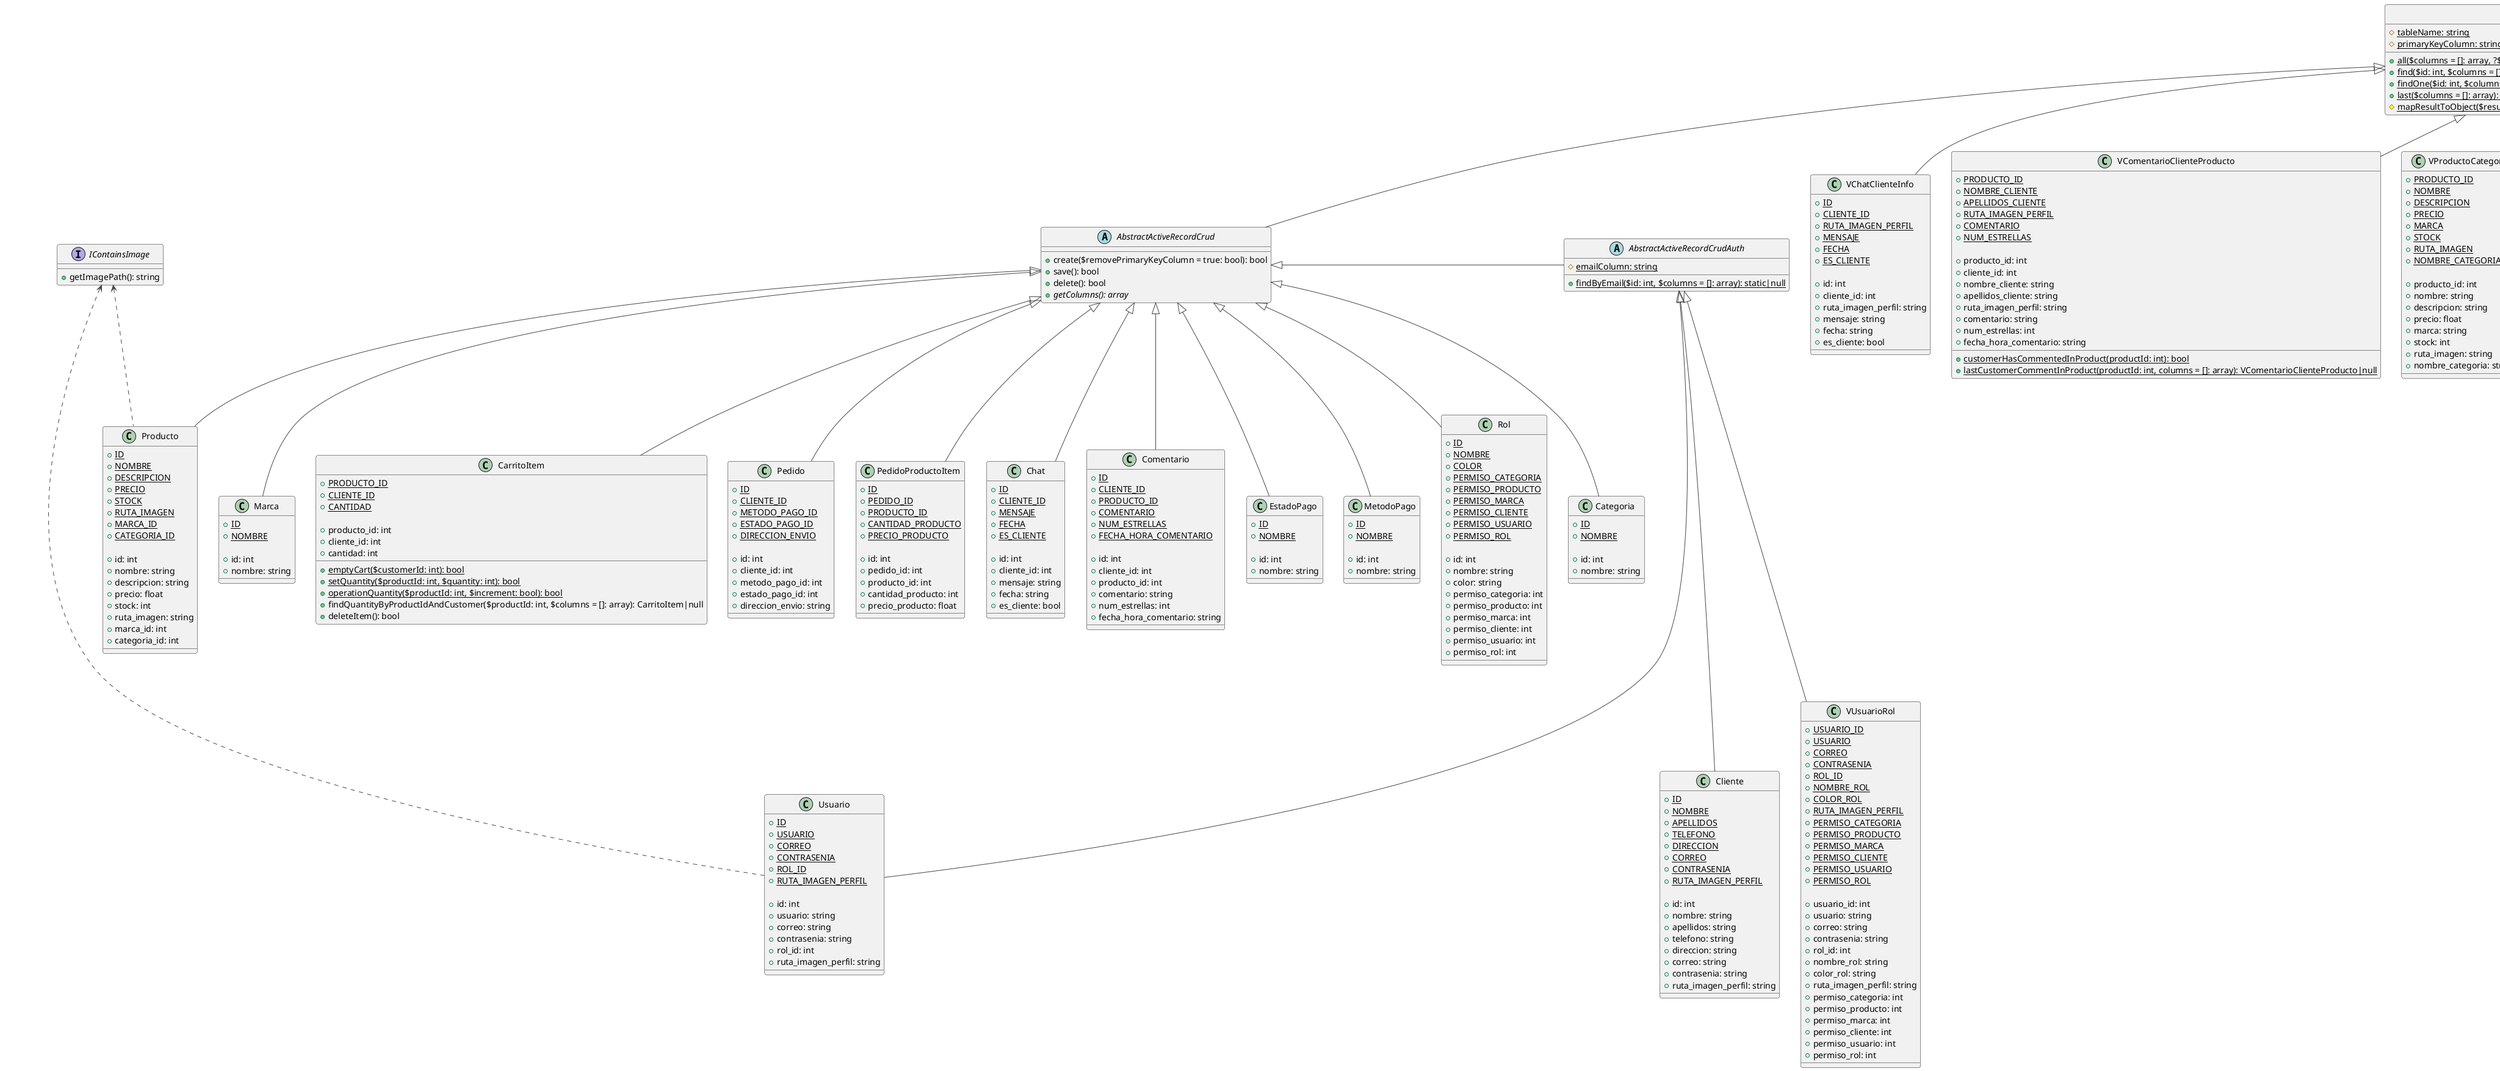 @startuml
!theme vibrant

AbstractActiveRecord <|-- AbstractActiveRecordCrud
AbstractActiveRecordCrud <|- AbstractActiveRecordCrudAuth

AbstractActiveRecord <|-- VCarritoCliente
AbstractActiveRecord <|-- VPedido
AbstractActiveRecord <|-- VPedidoProductoItemDetallado
AbstractActiveRecord <|-- VChatClienteInfo
AbstractActiveRecord <|-- VComentarioClienteProducto
AbstractActiveRecord <|-- VProductoCategoria
AbstractActiveRecord <|-- VProductoValoracionPromedio

AbstractActiveRecordCrudAuth <|--- Usuario
AbstractActiveRecordCrudAuth <|--- Cliente
AbstractActiveRecordCrudAuth <|--- VUsuarioRol

AbstractActiveRecordCrud <|-- Rol
AbstractActiveRecordCrud <|-- Categoria
AbstractActiveRecordCrud <|-- Producto
AbstractActiveRecordCrud <|-- Marca
AbstractActiveRecordCrud <|-- CarritoItem
AbstractActiveRecordCrud <|-- Pedido
AbstractActiveRecordCrud <|-- PedidoProductoItem
AbstractActiveRecordCrud <|-- Chat
AbstractActiveRecordCrud <|-- Comentario
AbstractActiveRecordCrud <|-- EstadoPago
AbstractActiveRecordCrud <|-- MetodoPago

IContainsImage <.. Producto
IContainsImage <.. Usuario

abstract class AbstractActiveRecord {
    # tableName: string {static}
    # primaryKeyColumn: string {static}

    + all($columns = []: array, ?$limit = null: int, $order = []: array): array {static}
    + find($id: int, $columns = []: array, ?$otherPrimaryKey = null, $order = []: array): array|null {static}
    + findOne($id: int, $columns = []: array, ?$otherPrimaryKey = null, $order = []: array): static|null {static}
    + last($columns = []: array): static|null {static}
    # mapResultToObject($result: array): array {static}
}

abstract class AbstractActiveRecordCrud {
    + create($removePrimaryKeyColumn = true: bool): bool
    + save(): bool
    + delete(): bool
    + getColumns(): array {abstract}
}

abstract class AbstractActiveRecordCrudAuth {
    # emailColumn: string {static}
    + findByEmail($id: int, $columns = []: array): static|null {static}
}

interface IContainsImage {
    + getImagePath(): string
}

class Usuario {
    + ID {static}
    + USUARIO {static}
    + CORREO {static}
    + CONTRASENIA {static}
    + ROL_ID {static}
    + RUTA_IMAGEN_PERFIL {static}

    + id: int
    + usuario: string
    + correo: string
    + contrasenia: string
    + rol_id: int
    + ruta_imagen_perfil: string
}

class Cliente {
    + ID {static}
    + NOMBRE {static}
    + APELLIDOS {static}
    + TELEFONO {static}
    + DIRECCION {static}
    + CORREO {static}
    + CONTRASENIA {static}
    + RUTA_IMAGEN_PERFIL {static}

    + id: int
    + nombre: string
    + apellidos: string
    + telefono: string
    + direccion: string
    + correo: string
    + contrasenia: string
    + ruta_imagen_perfil: string
}

class Rol {
    + ID {static}
    + NOMBRE {static}
    + COLOR {static}
    + PERMISO_CATEGORIA {static}
    + PERMISO_PRODUCTO {static}
    + PERMISO_MARCA {static}
    + PERMISO_CLIENTE {static}
    + PERMISO_USUARIO {static}
    + PERMISO_ROL {static}

    + id: int
    + nombre: string
    + color: string
    + permiso_categoria: int
    + permiso_producto: int
    + permiso_marca: int
    + permiso_cliente: int
    + permiso_usuario: int
    + permiso_rol: int
}

class Producto {
    + ID {static}
    + NOMBRE {static}
    + DESCRIPCION {static}
    + PRECIO {static}
    + STOCK {static}
    + RUTA_IMAGEN {static}
    + MARCA_ID {static}
    + CATEGORIA_ID {static}

    + id: int
    + nombre: string
    + descripcion: string
    + precio: float
    + stock: int
    + ruta_imagen: string
    + marca_id: int
    + categoria_id: int
}

class Categoria {
    + ID {static}
    + NOMBRE {static}

    + id: int
    + nombre: string
}

class Marca {
    + ID {static}
    + NOMBRE {static}

    + id: int
    + nombre: string
}

class Pedido {
    + ID {static}
    + CLIENTE_ID {static}
    + METODO_PAGO_ID {static}
    + ESTADO_PAGO_ID {static}
    + DIRECCION_ENVIO {static}

    + id: int
    + cliente_id: int
    + metodo_pago_id: int
    + estado_pago_id: int
    + direccion_envio: string
}

class PedidoProductoItem {
    + ID {static}
    + PEDIDO_ID {static}
    + PRODUCTO_ID {static}
    + CANTIDAD_PRODUCTO {static}
    + PRECIO_PRODUCTO {static}

    + id: int
    + pedido_id: int
    + producto_id: int
    + cantidad_producto: int
    + precio_producto: float
}

class CarritoItem {
    + PRODUCTO_ID {static}
    + CLIENTE_ID {static}
    + CANTIDAD {static}

    + producto_id: int
    + cliente_id: int
    + cantidad: int

    + emptyCart($customerId: int): bool {static}
    + setQuantity($productId: int, $quantity: int): bool {static}
    + operationQuantity($productId: int, $increment: bool): bool {static}
    + findQuantityByProductIdAndCustomer($productId: int, $columns = []: array): CarritoItem|null
    + deleteItem(): bool
}

class Chat {
    + ID {static}
    + CLIENTE_ID {static}
    + MENSAJE {static}
    + FECHA {static}
    + ES_CLIENTE {static}

    + id: int
    + cliente_id: int
    + mensaje: string
    + fecha: string
    + es_cliente: bool
}

class Comentario {
    + ID {static}
    + CLIENTE_ID {static}
    + PRODUCTO_ID {static}
    + COMENTARIO {static}
    + NUM_ESTRELLAS {static}
    + FECHA_HORA_COMENTARIO {static}

    + id: int
    + cliente_id: int
    + producto_id: int
    + comentario: string
    + num_estrellas: int
    + fecha_hora_comentario: string
}

class EstadoPago {
    + ID {static}
    + NOMBRE {static}

    + id: int
    + nombre: string
}

class MetodoPago {
    + ID {static}
    + NOMBRE {static}

    + id: int
    + nombre: string
}

class VUsuarioRol {
    + USUARIO_ID {static}
    + USUARIO {static}
    + CORREO {static}
    + CONTRASENIA {static}
    + ROL_ID {static}
    + NOMBRE_ROL {static}
    + COLOR_ROL {static}
    + RUTA_IMAGEN_PERFIL {static}
    + PERMISO_CATEGORIA {static}
    + PERMISO_PRODUCTO {static}
    + PERMISO_MARCA {static}
    + PERMISO_CLIENTE {static}
    + PERMISO_USUARIO {static}
    + PERMISO_ROL {static}

    + usuario_id: int
    + usuario: string
    + correo: string
    + contrasenia: string
    + rol_id: int
    + nombre_rol: string
    + color_rol: string
    + ruta_imagen_perfil: string
    + permiso_categoria: int
    + permiso_producto: int
    + permiso_marca: int
    + permiso_cliente: int
    + permiso_usuario: int
    + permiso_rol: int
}

class VCarritoCliente {
    + CLIENTE_ID {static}
    + PRODUCTO_ID {static}
    + NOMBRE_PRODUCTO {static}
    + PRECIO_PRODUCTO {static}
    + CANTIDAD {static}
    + RUTA_IMAGEN_PERFIL {static}

    + cliente_id: int
    + producto_id: int
    + nombre_productp: string
    + precio_producto: int
    + cantidad: int
    + ruta_imagen_perfil: string

    + findByProductId($productId: int, $columns = []: array): VCarritoCliente|null {static}
}

class VPedido {
    + ID {static}
    + CLIENTE_ID {static}
    + NOMBRE_PRODUCTO {static}
    + METODO_PAGO {static}
    + ESTADO_PAGO {static}
    + DIRECCION_ENVIO {static}

    + id: int
    + cliente_id: int
    + nombre_producto: string
    + metodo_pago: string
    + estado_pago: string
    + direccion_envio: string
}

class VPedidoProductoItemDetallado {
    + PEDIDO_ID {static}
    + CLIENTE_ID {static}
    + PRODUCTO_ID {static}
    + NOMBRE_PRODUCTO {static}
    + CANTIDAD_PRODUCTO {static}
    + PRECIO_PRODUCTO {static}
    + RUTA_IMAGEN {static}

    + pedido_id: int
    + cliente_id: int
    + producto_id: int
    + nombre_producto: string
    + cantidad_producto: int
    + precio_producto: float
    + ruta_imagen: string
}

class VChatClienteInfo {
    + ID {static}
    + CLIENTE_ID {static}
    + RUTA_IMAGEN_PERFIL {static}
    + MENSAJE {static}
    + FECHA {static}
    + ES_CLIENTE {static}

    + id: int
    + cliente_id: int
    + ruta_imagen_perfil: string
    + mensaje: string
    + fecha: string
    + es_cliente: bool
}

class VComentarioClienteProducto {
    + PRODUCTO_ID {static}
    + NOMBRE_CLIENTE {static}
    + APELLIDOS_CLIENTE {static}
    + RUTA_IMAGEN_PERFIL {static}
    + COMENTARIO {static}
    + NUM_ESTRELLAS {static}

    + producto_id: int
    + cliente_id: int
    + nombre_cliente: string
    + apellidos_cliente: string
    + ruta_imagen_perfil: string
    + comentario: string
    + num_estrellas: int
    + fecha_hora_comentario: string

    + customerHasCommentedInProduct(productId: int): bool {static}
    + lastCustomerCommentInProduct(productId: int, columns = []: array): VComentarioClienteProducto|null {static}
}

class VProductoCategoria {
    + PRODUCTO_ID {static}
    + NOMBRE {static}
    + DESCRIPCION {static}
    + PRECIO {static}
    + MARCA {static}
    + STOCK {static}
    + RUTA_IMAGEN {static}
    + NOMBRE_CATEGORIA {static}

    + producto_id: int
    + nombre: string
    + descripcion: string
    + precio: float
    + marca: string
    + stock: int
    + ruta_imagen: string
    + nombre_categoria: string
}

class VProductoValoracionPromedio {
    + ID {static}
    + NOMBRE {static}
    + DESCRIPCION {static}
    + RUTA_IMAGEN {static}
    + PRECIO {static}
    + MARCA {static}
    + VALORACION_PROMEDIO {static}

    + id: int
    + nombre: string
    + descripcion: string
    + ruta_imagen: string
    + precio: float
    + marca: string
    + valoracion_promedio: int

    + findBeginWithName(productName: string, $columns = []: array): array|null {static}
}

@enduml